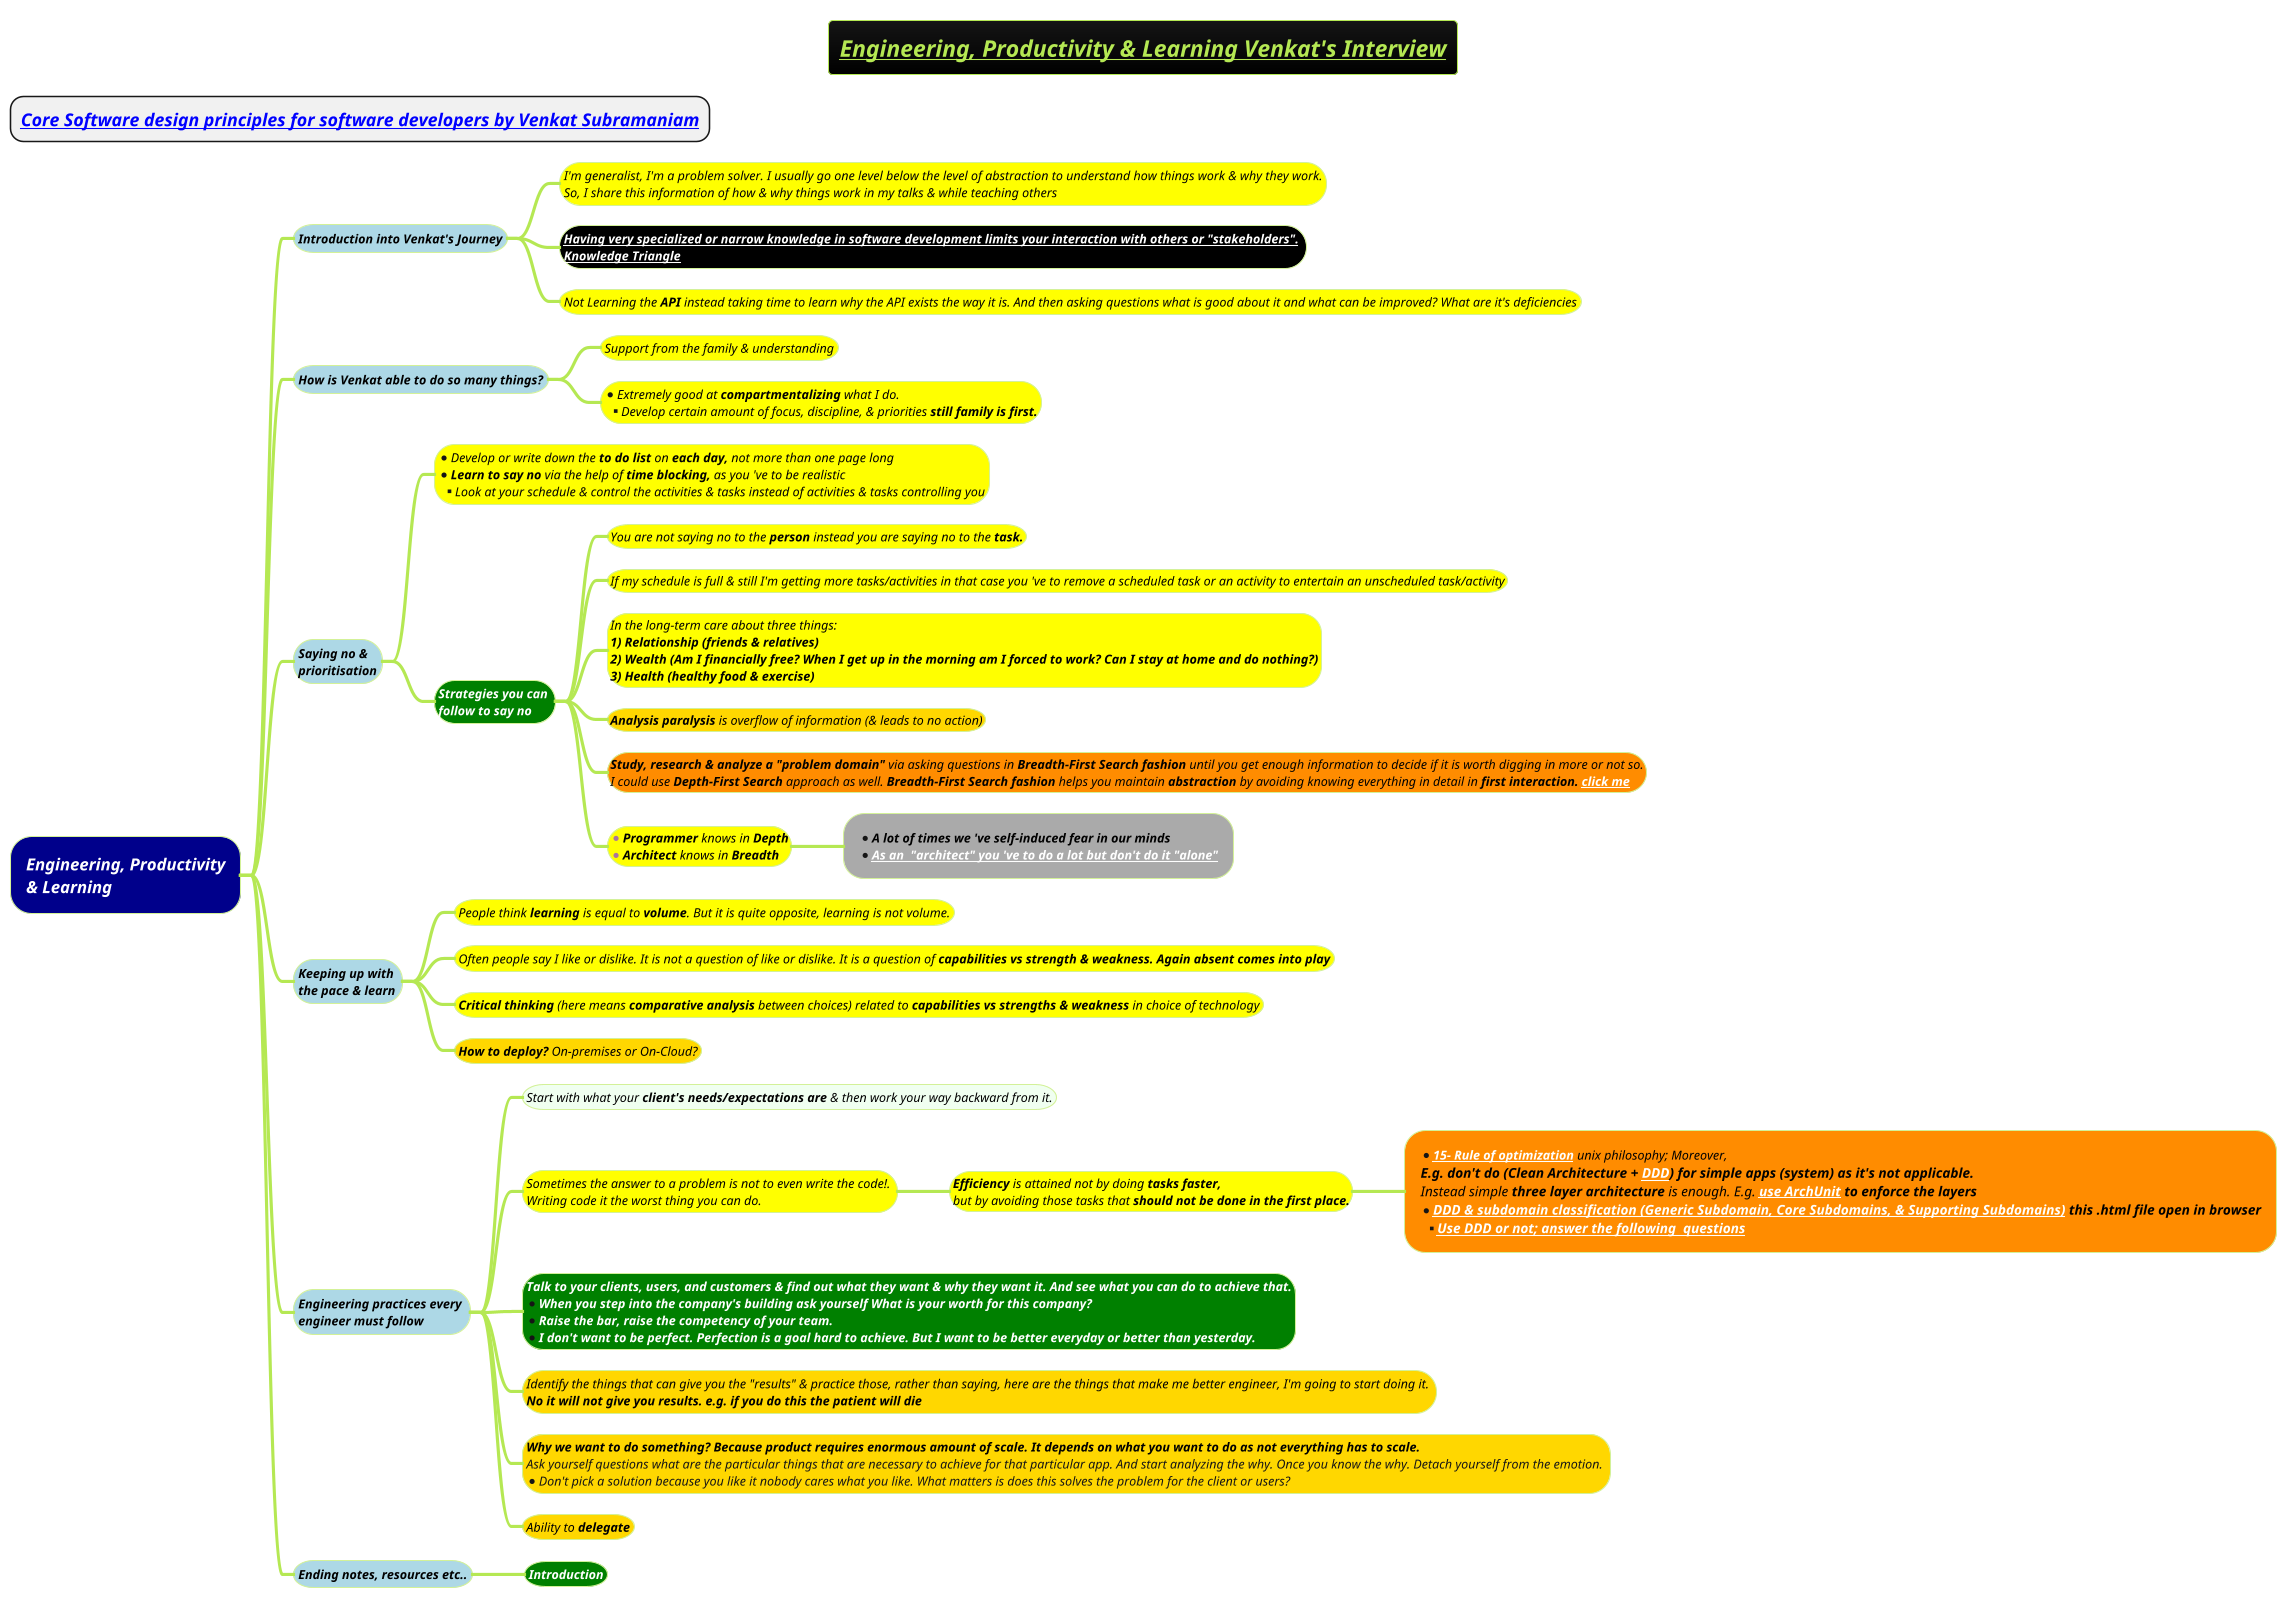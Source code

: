@startmindmap
title =<i><b><u><size:18>Engineering, Productivity & Learning Venkat's Interview

* ===<i><b>[[docs/3-programming-languages/Venkat-Subramaniam/Core-Software-design-principles-for-software-developers.puml Core Software design principles for software developers by Venkat Subramaniam]]
!theme hacker

*[#darkblue] <color:white><i>Engineering, Productivity\n<color:white><i>& Learning
**[#lightblue] <i><color #black><size:12>Introduction into Venkat's Journey
***[#yellow]:<i><color #black><size:12>I'm generalist, I'm a problem solver. I usually go one level below the level of abstraction to understand how things work & why they work.
<i><color #black><size:12>So, I share this information of how & why things work in my talks & while teaching others;
***[#black] <b><i><color #black><size:12>[[docs/3-programming-languages/Venkat-Subramaniam/images/img_396.png Having very specialized or narrow knowledge in software development limits your interaction with others or "stakeholders".]] \n<b><i><color #black><size:12>[[docs/3-programming-languages/Venkat-Subramaniam/images/img_245.png Knowledge Triangle]]
***[#yellow] <i><color #black><size:12>Not Learning the **API** instead taking time to learn why the API exists the way it is. And then asking questions what is good about it and what can be improved? What are it's deficiencies

**[#lightblue] <i><color #black><size:12>How is Venkat able to do so many things?
***[#yellow] <i><color #black><size:12>Support from the family & understanding
***[#yellow] *<i><color #black><size:12>Extremely good at **compartmentalizing** what I do. \n**<i><color #black><size:12>Develop certain amount of focus, discipline, & priorities <b>still family is first.


**[#lightblue] <i><color #black><size:12>Saying no & \n<i><color #black><size:12>prioritisation
***[#yellow]:*<i><color #black><size:12>Develop or write down the **to do list** on **each day,** not more than one page long
*<i><color #black><size:12>**Learn to say no** via the help of **time blocking,** as you 've to be realistic
**<i><color #black><size:12>Look at your schedule & control the activities & tasks instead of activities & tasks controlling you;
***[#green] <i><color #white><b><size:12>Strategies you can \n<i><color #white><b><size:12>follow to say no
****[#yellow] <i><color #black><size:12>You are not saying no to the **person** instead you are saying no to the <b>task.
****[#yellow] <i><color #black><size:12>If my schedule is full & still I'm getting more tasks/activities in that case you 've to remove a scheduled task or an activity to entertain an unscheduled task/activity

****[#yellow]:<i><color #black><size:12>In the long-term care about three things:
<i><color #black><size:12><b>1) Relationship (friends & relatives)
<i><color #black><size:12><b>2) Wealth (Am I financially free? When I get up in the morning am I forced to work? Can I stay at home and do nothing?)
<i><color #black><size:12><b>3) Health (healthy food & exercise);
****[#gold] <i><color #black><size:12>**Analysis paralysis** is overflow of information (& leads to no action)

****[#darkorange]:<i><color #black><size:12>**Study, research & analyze a "problem domain"** via asking questions in **Breadth-First Search fashion** until you get enough information to decide if it is worth digging in more or not so.
<i><color #black><size:12>I could use **Depth-First Search** approach as well. **Breadth-First Search fashion** helps you maintain **abstraction** by avoiding knowing everything in detail in <b>first interaction. [[docs/3-programming-languages/Venkat-Subramaniam/images/img_245.png click me]];
****[#yellow] *<i><color #black><size:12>**Programmer** knows in <b>Depth \n*<i><color #black><size:12>**Architect** knows in <b>Breadth
*****[#a] *<b><i><color #black><size:12>A lot of times we 've self-induced fear in our minds \n*<i><color #black><size:12><b>[[docs/3-programming-languages/Venkat-Subramaniam/images/img_431.png As an  "architect" you 've to do a lot but don't do it "alone"]]


**[#lightblue] <i><color #black><size:12>Keeping up with \n<i><color #black><size:12>the pace & learn
***[#yellow] <i><color #black><size:12>People think **learning** is equal to **volume**. But it is quite opposite, learning is not volume.
***[#yellow] <i><color #black><size:12>Often people say I like or dislike. It is not a question of like or dislike. It is a question of <b>capabilities vs strength & weakness. Again absent comes into play
***[#yellow] <i><color #black><size:12>**Critical thinking** (here means **comparative analysis** between choices) related to **capabilities vs strengths & weakness** in choice of technology
***[#gold] <i><color #black><size:12>**How to deploy?** On-premises or On-Cloud?
**[#lightblue] <i><color #black><size:12>Engineering practices every \n<i><color #black><size:12>engineer must follow
***[#honeydew] <i><color #black><size:12>Start with what your **client's needs/expectations are** & then work your way backward from it.
***[#yellow] <i><color #black><size:12>Sometimes the answer to a problem is not to even write the code!. \n<i><color #black><size:12>Writing code it the worst thing you can do.
****[#yellow] <i><color #black><size:12><b>Efficiency</b> is attained not by doing <b>tasks faster,\n<i><color #black><size:12>but by avoiding those tasks that <b>should not be done in the first place.
*****[#darkorange]:*<i><color #black><size:12>**[[docs/3-programming-languages/Venkat-Subramaniam/Unix-Philosophy.puml 15- Rule of optimization]]** unix philosophy; Moreover,
<i><color #black><size:13><b>E.g. don't do (Clean Architecture + [[docs/3-programming-languages/Venkat-Subramaniam/images/img_55.jpg DDD]]) for simple apps (system) as it's not applicable.
<i><color #black><size:13>Instead simple **three layer architecture** is enough. E.g. <b>[[docs/3-programming-languages/clean-architecture/archunit.adoc use ArchUnit]] to enforce the layers
*<i><color #black><size:13><b>[[docs/3-programming-languages/Venkat-Subramaniam/gif/DDD-and-subdomain-classification.html DDD & subdomain classification (Generic Subdomain, Core Subdomains, & Supporting Subdomains)]] this .html file open in browser
**<i><color #black><size:13><b>[[docs/3-programming-languages/Venkat-Subramaniam/images/DDD-and-questions.drawio.png Use DDD or not; answer the following  questions]];
***[#green]:<i><color #white><b><size:12>Talk to your clients, users, and customers & find out what they want & why they want it. And see what you can do to achieve that.
*<i><color #white><b><size:12>When you step into the company's building ask yourself What is your worth for this company?
*<i><color #white><b><size:12>Raise the bar, raise the competency of your team.
*<i><color #white><b><size:12>I don't want to be perfect. Perfection is a goal hard to achieve. But I want to be better everyday or better than yesterday.;
***[#gold] <i><color #black><size:12>Identify the things that can give you the "results" & practice those, rather than saying, here are the things that make me better engineer, I'm going to start doing it. \n<i><color #black><b><size:12>No it will not give you results. e.g. if you do this the patient will die
***[#gold] <i><color #black><b><size:12>Why we want to do something? Because product requires enormous amount of scale. It depends on what you want to do as not everything has to scale. \n<i>Ask yourself questions what are the particular things that are necessary to achieve for that particular app. And start analyzing the why. Once you know the why. Detach yourself from the emotion. \n*<i>Don't pick a solution because you like it nobody cares what you like. What matters is does this solves the problem for the client or users?
***[#gold] <i><color #black><size:12>Ability to <b>delegate

**[#lightblue] <i><color #black><size:12>Ending notes, resources etc..

***[#green] <i><color #white><b><size:12>Introduction

@endmindmap

